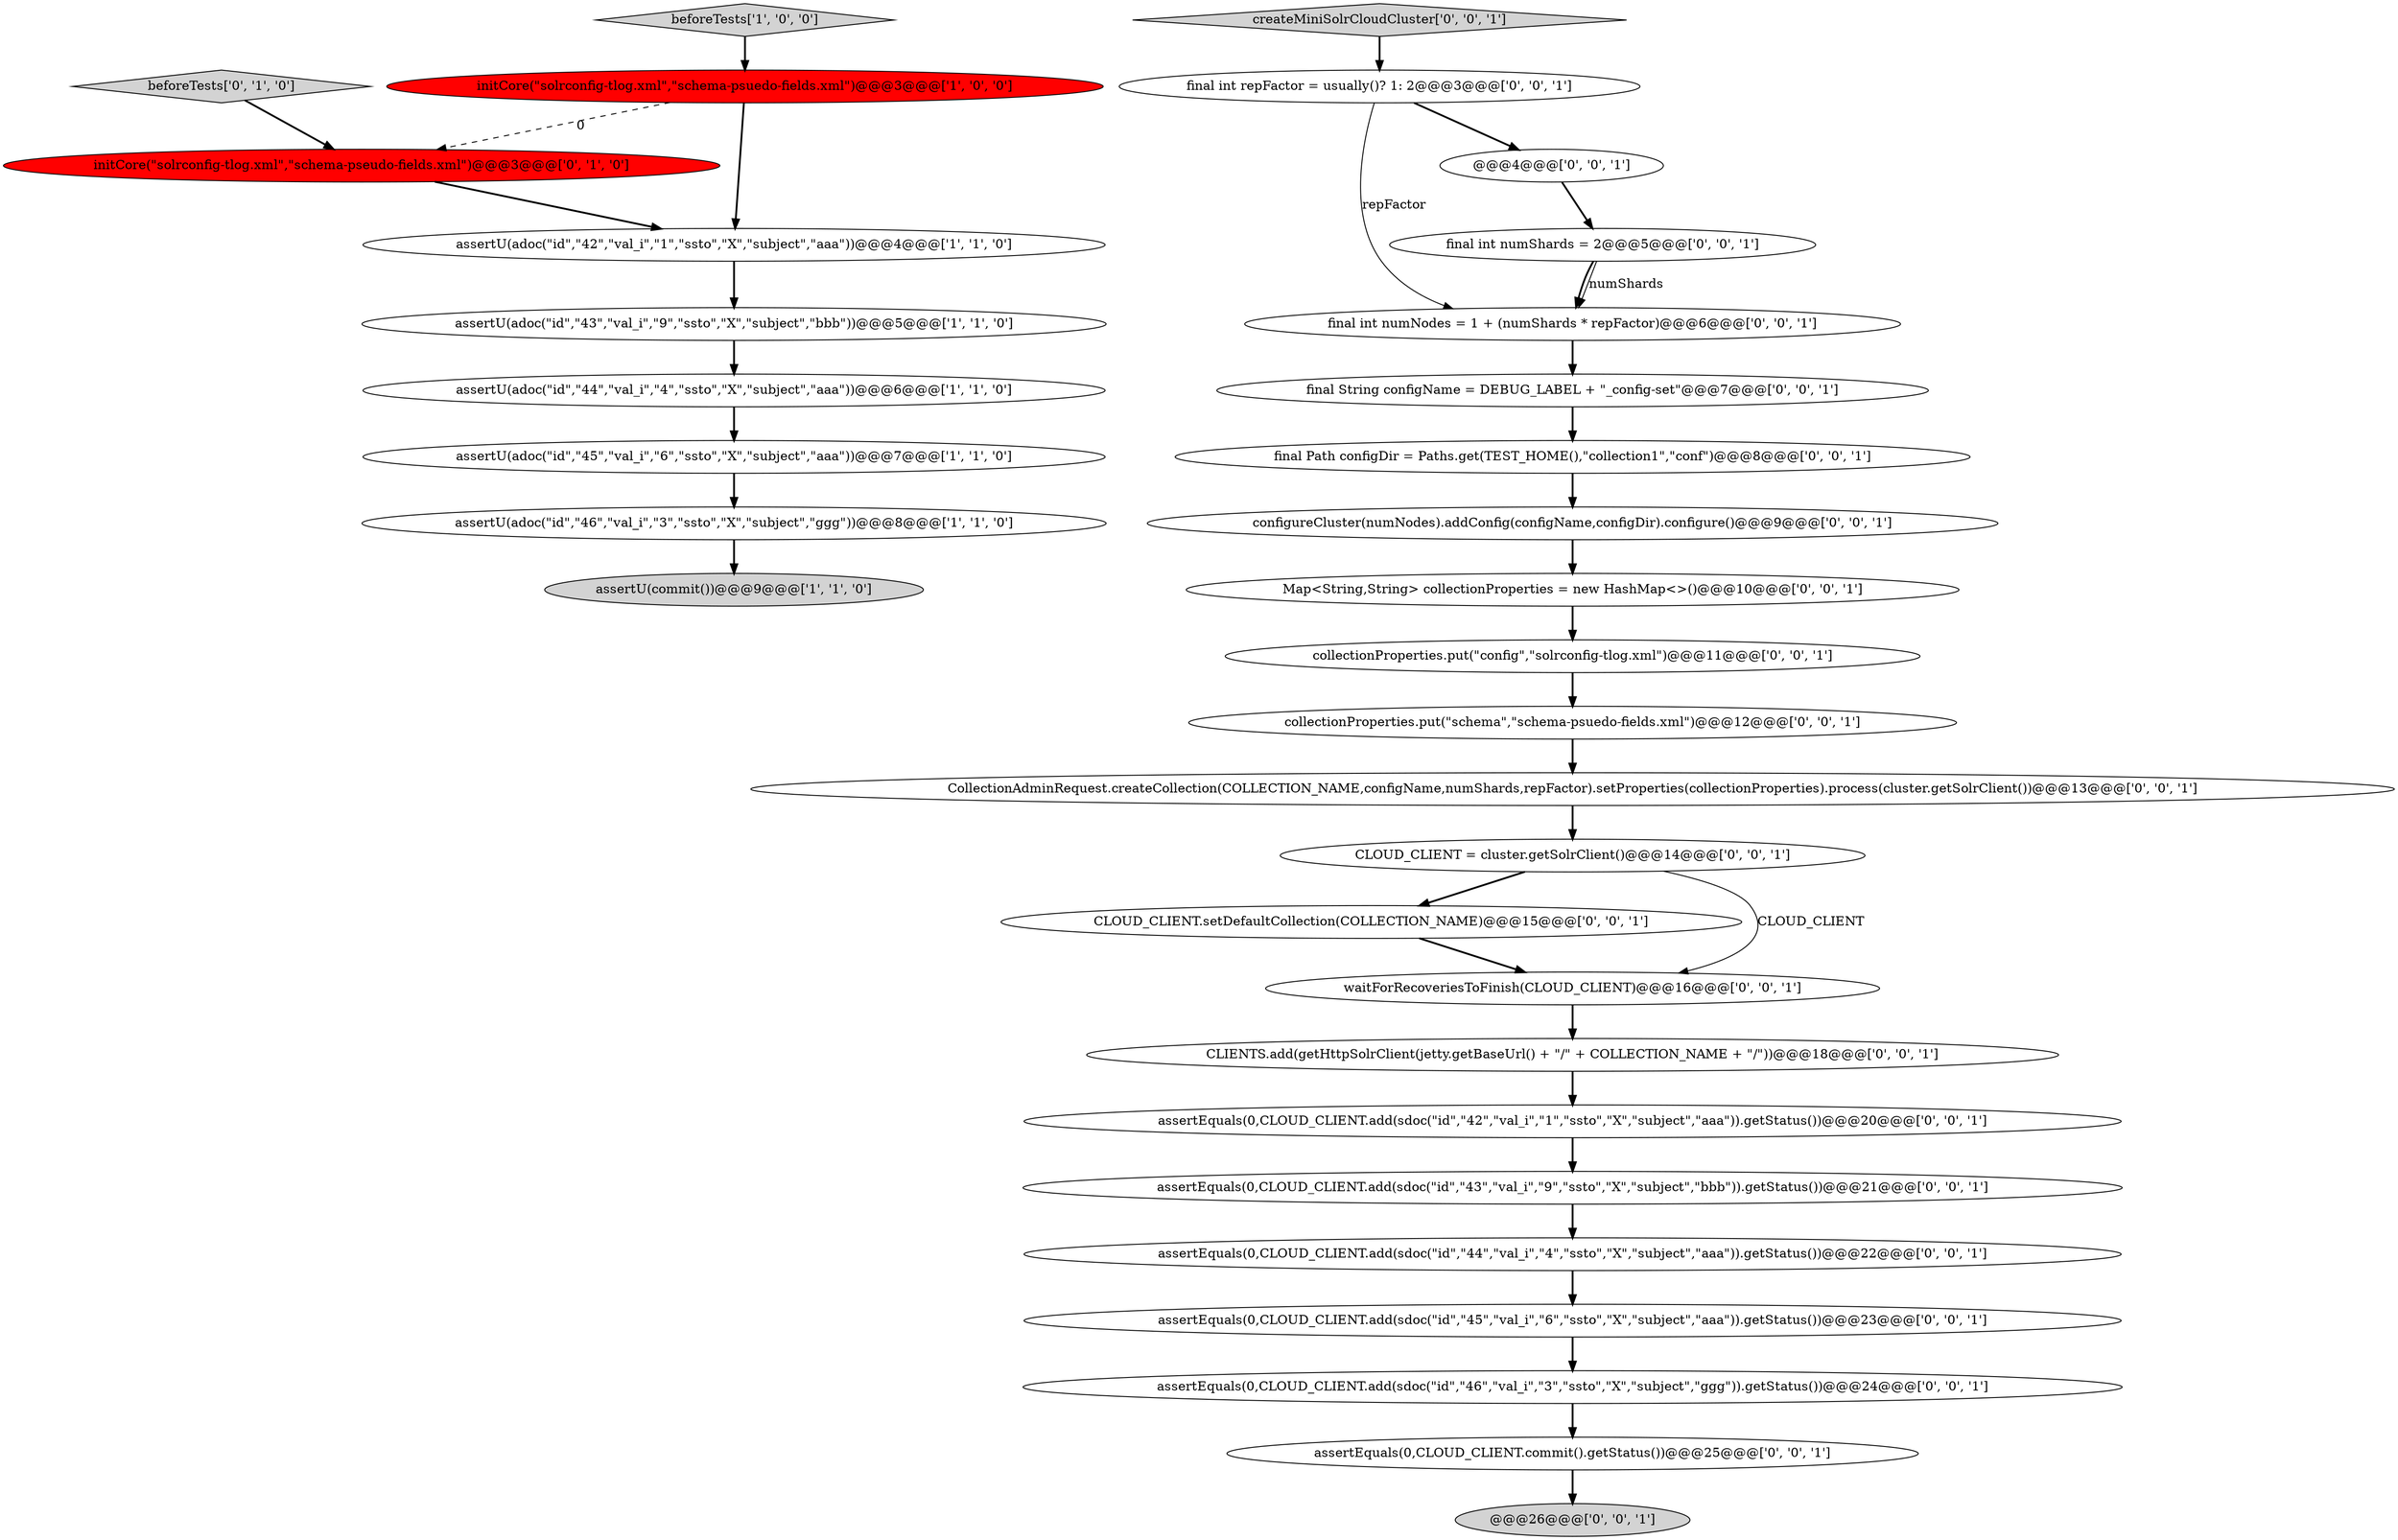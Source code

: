 digraph {
5 [style = filled, label = "initCore(\"solrconfig-tlog.xml\",\"schema-psuedo-fields.xml\")@@@3@@@['1', '0', '0']", fillcolor = red, shape = ellipse image = "AAA1AAABBB1BBB"];
32 [style = filled, label = "CLOUD_CLIENT.setDefaultCollection(COLLECTION_NAME)@@@15@@@['0', '0', '1']", fillcolor = white, shape = ellipse image = "AAA0AAABBB3BBB"];
8 [style = filled, label = "initCore(\"solrconfig-tlog.xml\",\"schema-pseudo-fields.xml\")@@@3@@@['0', '1', '0']", fillcolor = red, shape = ellipse image = "AAA1AAABBB2BBB"];
11 [style = filled, label = "final int numNodes = 1 + (numShards * repFactor)@@@6@@@['0', '0', '1']", fillcolor = white, shape = ellipse image = "AAA0AAABBB3BBB"];
2 [style = filled, label = "assertU(adoc(\"id\",\"46\",\"val_i\",\"3\",\"ssto\",\"X\",\"subject\",\"ggg\"))@@@8@@@['1', '1', '0']", fillcolor = white, shape = ellipse image = "AAA0AAABBB1BBB"];
27 [style = filled, label = "@@@4@@@['0', '0', '1']", fillcolor = white, shape = ellipse image = "AAA0AAABBB3BBB"];
12 [style = filled, label = "assertEquals(0,CLOUD_CLIENT.add(sdoc(\"id\",\"42\",\"val_i\",\"1\",\"ssto\",\"X\",\"subject\",\"aaa\")).getStatus())@@@20@@@['0', '0', '1']", fillcolor = white, shape = ellipse image = "AAA0AAABBB3BBB"];
25 [style = filled, label = "final int repFactor = usually()? 1: 2@@@3@@@['0', '0', '1']", fillcolor = white, shape = ellipse image = "AAA0AAABBB3BBB"];
24 [style = filled, label = "final String configName = DEBUG_LABEL + \"_config-set\"@@@7@@@['0', '0', '1']", fillcolor = white, shape = ellipse image = "AAA0AAABBB3BBB"];
6 [style = filled, label = "assertU(adoc(\"id\",\"42\",\"val_i\",\"1\",\"ssto\",\"X\",\"subject\",\"aaa\"))@@@4@@@['1', '1', '0']", fillcolor = white, shape = ellipse image = "AAA0AAABBB1BBB"];
19 [style = filled, label = "final Path configDir = Paths.get(TEST_HOME(),\"collection1\",\"conf\")@@@8@@@['0', '0', '1']", fillcolor = white, shape = ellipse image = "AAA0AAABBB3BBB"];
1 [style = filled, label = "beforeTests['1', '0', '0']", fillcolor = lightgray, shape = diamond image = "AAA0AAABBB1BBB"];
28 [style = filled, label = "CLIENTS.add(getHttpSolrClient(jetty.getBaseUrl() + \"/\" + COLLECTION_NAME + \"/\"))@@@18@@@['0', '0', '1']", fillcolor = white, shape = ellipse image = "AAA0AAABBB3BBB"];
26 [style = filled, label = "assertEquals(0,CLOUD_CLIENT.add(sdoc(\"id\",\"45\",\"val_i\",\"6\",\"ssto\",\"X\",\"subject\",\"aaa\")).getStatus())@@@23@@@['0', '0', '1']", fillcolor = white, shape = ellipse image = "AAA0AAABBB3BBB"];
3 [style = filled, label = "assertU(commit())@@@9@@@['1', '1', '0']", fillcolor = lightgray, shape = ellipse image = "AAA0AAABBB1BBB"];
21 [style = filled, label = "collectionProperties.put(\"config\",\"solrconfig-tlog.xml\")@@@11@@@['0', '0', '1']", fillcolor = white, shape = ellipse image = "AAA0AAABBB3BBB"];
10 [style = filled, label = "assertEquals(0,CLOUD_CLIENT.add(sdoc(\"id\",\"44\",\"val_i\",\"4\",\"ssto\",\"X\",\"subject\",\"aaa\")).getStatus())@@@22@@@['0', '0', '1']", fillcolor = white, shape = ellipse image = "AAA0AAABBB3BBB"];
14 [style = filled, label = "Map<String,String> collectionProperties = new HashMap<>()@@@10@@@['0', '0', '1']", fillcolor = white, shape = ellipse image = "AAA0AAABBB3BBB"];
4 [style = filled, label = "assertU(adoc(\"id\",\"43\",\"val_i\",\"9\",\"ssto\",\"X\",\"subject\",\"bbb\"))@@@5@@@['1', '1', '0']", fillcolor = white, shape = ellipse image = "AAA0AAABBB1BBB"];
16 [style = filled, label = "createMiniSolrCloudCluster['0', '0', '1']", fillcolor = lightgray, shape = diamond image = "AAA0AAABBB3BBB"];
22 [style = filled, label = "assertEquals(0,CLOUD_CLIENT.add(sdoc(\"id\",\"43\",\"val_i\",\"9\",\"ssto\",\"X\",\"subject\",\"bbb\")).getStatus())@@@21@@@['0', '0', '1']", fillcolor = white, shape = ellipse image = "AAA0AAABBB3BBB"];
29 [style = filled, label = "CollectionAdminRequest.createCollection(COLLECTION_NAME,configName,numShards,repFactor).setProperties(collectionProperties).process(cluster.getSolrClient())@@@13@@@['0', '0', '1']", fillcolor = white, shape = ellipse image = "AAA0AAABBB3BBB"];
31 [style = filled, label = "assertEquals(0,CLOUD_CLIENT.commit().getStatus())@@@25@@@['0', '0', '1']", fillcolor = white, shape = ellipse image = "AAA0AAABBB3BBB"];
17 [style = filled, label = "waitForRecoveriesToFinish(CLOUD_CLIENT)@@@16@@@['0', '0', '1']", fillcolor = white, shape = ellipse image = "AAA0AAABBB3BBB"];
15 [style = filled, label = "final int numShards = 2@@@5@@@['0', '0', '1']", fillcolor = white, shape = ellipse image = "AAA0AAABBB3BBB"];
30 [style = filled, label = "collectionProperties.put(\"schema\",\"schema-psuedo-fields.xml\")@@@12@@@['0', '0', '1']", fillcolor = white, shape = ellipse image = "AAA0AAABBB3BBB"];
23 [style = filled, label = "configureCluster(numNodes).addConfig(configName,configDir).configure()@@@9@@@['0', '0', '1']", fillcolor = white, shape = ellipse image = "AAA0AAABBB3BBB"];
0 [style = filled, label = "assertU(adoc(\"id\",\"45\",\"val_i\",\"6\",\"ssto\",\"X\",\"subject\",\"aaa\"))@@@7@@@['1', '1', '0']", fillcolor = white, shape = ellipse image = "AAA0AAABBB1BBB"];
9 [style = filled, label = "beforeTests['0', '1', '0']", fillcolor = lightgray, shape = diamond image = "AAA0AAABBB2BBB"];
13 [style = filled, label = "@@@26@@@['0', '0', '1']", fillcolor = lightgray, shape = ellipse image = "AAA0AAABBB3BBB"];
18 [style = filled, label = "assertEquals(0,CLOUD_CLIENT.add(sdoc(\"id\",\"46\",\"val_i\",\"3\",\"ssto\",\"X\",\"subject\",\"ggg\")).getStatus())@@@24@@@['0', '0', '1']", fillcolor = white, shape = ellipse image = "AAA0AAABBB3BBB"];
7 [style = filled, label = "assertU(adoc(\"id\",\"44\",\"val_i\",\"4\",\"ssto\",\"X\",\"subject\",\"aaa\"))@@@6@@@['1', '1', '0']", fillcolor = white, shape = ellipse image = "AAA0AAABBB1BBB"];
20 [style = filled, label = "CLOUD_CLIENT = cluster.getSolrClient()@@@14@@@['0', '0', '1']", fillcolor = white, shape = ellipse image = "AAA0AAABBB3BBB"];
1->5 [style = bold, label=""];
18->31 [style = bold, label=""];
24->19 [style = bold, label=""];
12->22 [style = bold, label=""];
2->3 [style = bold, label=""];
31->13 [style = bold, label=""];
0->2 [style = bold, label=""];
20->32 [style = bold, label=""];
16->25 [style = bold, label=""];
7->0 [style = bold, label=""];
8->6 [style = bold, label=""];
10->26 [style = bold, label=""];
21->30 [style = bold, label=""];
28->12 [style = bold, label=""];
9->8 [style = bold, label=""];
11->24 [style = bold, label=""];
30->29 [style = bold, label=""];
27->15 [style = bold, label=""];
4->7 [style = bold, label=""];
23->14 [style = bold, label=""];
25->27 [style = bold, label=""];
6->4 [style = bold, label=""];
29->20 [style = bold, label=""];
17->28 [style = bold, label=""];
5->6 [style = bold, label=""];
15->11 [style = bold, label=""];
20->17 [style = solid, label="CLOUD_CLIENT"];
15->11 [style = solid, label="numShards"];
19->23 [style = bold, label=""];
22->10 [style = bold, label=""];
5->8 [style = dashed, label="0"];
25->11 [style = solid, label="repFactor"];
32->17 [style = bold, label=""];
14->21 [style = bold, label=""];
26->18 [style = bold, label=""];
}
